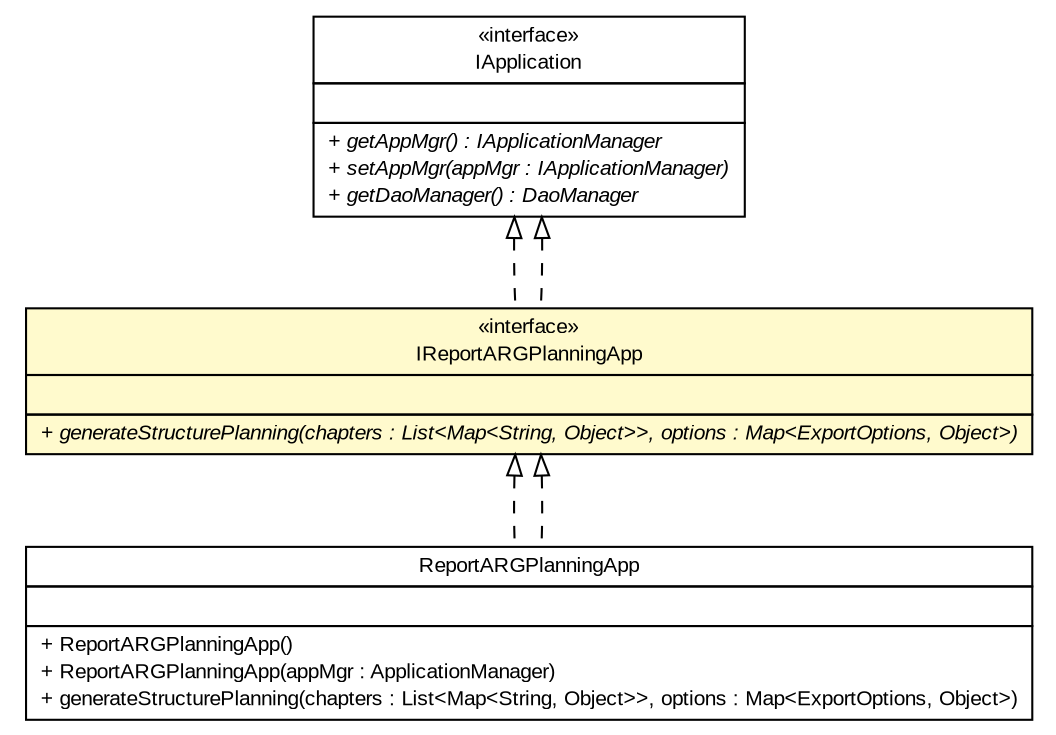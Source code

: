 #!/usr/local/bin/dot
#
# Class diagram 
# Generated by UMLGraph version R5_6-24-gf6e263 (http://www.umlgraph.org/)
#

digraph G {
	edge [fontname="arial",fontsize=10,labelfontname="arial",labelfontsize=10];
	node [fontname="arial",fontsize=10,shape=plaintext];
	nodesep=0.25;
	ranksep=0.5;
	// gov.sandia.cf.application.IApplication
	c195046 [label=<<table title="gov.sandia.cf.application.IApplication" border="0" cellborder="1" cellspacing="0" cellpadding="2" port="p" href="./IApplication.html">
		<tr><td><table border="0" cellspacing="0" cellpadding="1">
<tr><td align="center" balign="center"> &#171;interface&#187; </td></tr>
<tr><td align="center" balign="center"> IApplication </td></tr>
		</table></td></tr>
		<tr><td><table border="0" cellspacing="0" cellpadding="1">
<tr><td align="left" balign="left">  </td></tr>
		</table></td></tr>
		<tr><td><table border="0" cellspacing="0" cellpadding="1">
<tr><td align="left" balign="left"><font face="arial italic" point-size="10.0"> + getAppMgr() : IApplicationManager </font></td></tr>
<tr><td align="left" balign="left"><font face="arial italic" point-size="10.0"> + setAppMgr(appMgr : IApplicationManager) </font></td></tr>
<tr><td align="left" balign="left"><font face="arial italic" point-size="10.0"> + getDaoManager() : DaoManager </font></td></tr>
		</table></td></tr>
		</table>>, URL="./IApplication.html", fontname="arial", fontcolor="black", fontsize=10.0];
	// gov.sandia.cf.application.impl.ReportARGPlanningApp
	c195082 [label=<<table title="gov.sandia.cf.application.impl.ReportARGPlanningApp" border="0" cellborder="1" cellspacing="0" cellpadding="2" port="p" href="./impl/ReportARGPlanningApp.html">
		<tr><td><table border="0" cellspacing="0" cellpadding="1">
<tr><td align="center" balign="center"> ReportARGPlanningApp </td></tr>
		</table></td></tr>
		<tr><td><table border="0" cellspacing="0" cellpadding="1">
<tr><td align="left" balign="left">  </td></tr>
		</table></td></tr>
		<tr><td><table border="0" cellspacing="0" cellpadding="1">
<tr><td align="left" balign="left"> + ReportARGPlanningApp() </td></tr>
<tr><td align="left" balign="left"> + ReportARGPlanningApp(appMgr : ApplicationManager) </td></tr>
<tr><td align="left" balign="left"> + generateStructurePlanning(chapters : List&lt;Map&lt;String, Object&gt;&gt;, options : Map&lt;ExportOptions, Object&gt;) </td></tr>
		</table></td></tr>
		</table>>, URL="./impl/ReportARGPlanningApp.html", fontname="arial", fontcolor="black", fontsize=10.0];
	// gov.sandia.cf.application.IReportARGPlanningApp
	c195094 [label=<<table title="gov.sandia.cf.application.IReportARGPlanningApp" border="0" cellborder="1" cellspacing="0" cellpadding="2" port="p" bgcolor="lemonChiffon" href="./IReportARGPlanningApp.html">
		<tr><td><table border="0" cellspacing="0" cellpadding="1">
<tr><td align="center" balign="center"> &#171;interface&#187; </td></tr>
<tr><td align="center" balign="center"> IReportARGPlanningApp </td></tr>
		</table></td></tr>
		<tr><td><table border="0" cellspacing="0" cellpadding="1">
<tr><td align="left" balign="left">  </td></tr>
		</table></td></tr>
		<tr><td><table border="0" cellspacing="0" cellpadding="1">
<tr><td align="left" balign="left"><font face="arial italic" point-size="10.0"> + generateStructurePlanning(chapters : List&lt;Map&lt;String, Object&gt;&gt;, options : Map&lt;ExportOptions, Object&gt;) </font></td></tr>
		</table></td></tr>
		</table>>, URL="./IReportARGPlanningApp.html", fontname="arial", fontcolor="black", fontsize=10.0];
	//gov.sandia.cf.application.impl.ReportARGPlanningApp implements gov.sandia.cf.application.IReportARGPlanningApp
	c195094:p -> c195082:p [dir=back,arrowtail=empty,style=dashed];
	//gov.sandia.cf.application.IReportARGPlanningApp implements gov.sandia.cf.application.IApplication
	c195046:p -> c195094:p [dir=back,arrowtail=empty,style=dashed];
	//gov.sandia.cf.application.IReportARGPlanningApp implements gov.sandia.cf.application.IApplication
	c195046:p -> c195094:p [dir=back,arrowtail=empty,style=dashed];
	//gov.sandia.cf.application.impl.ReportARGPlanningApp implements gov.sandia.cf.application.IReportARGPlanningApp
	c195094:p -> c195082:p [dir=back,arrowtail=empty,style=dashed];
}

